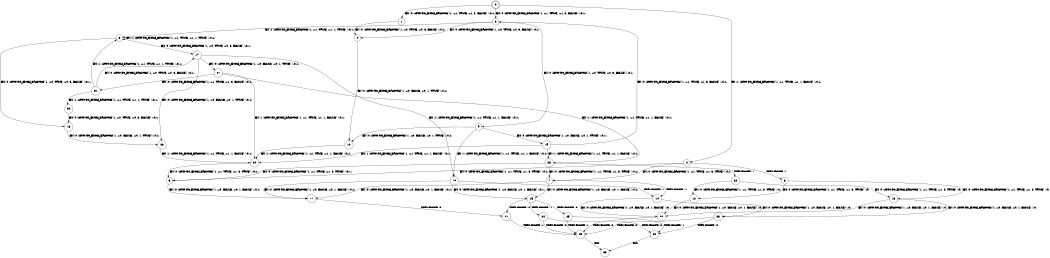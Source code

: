 digraph BCG {
size = "7, 10.5";
center = TRUE;
node [shape = circle];
0 [peripheries = 2];
0 -> 1 [label = "EX !0 !ATOMIC_EXCH_BRANCH (1, +1, TRUE, +1, 3, FALSE) !:0:1:"];
0 -> 2 [label = "EX !1 !ATOMIC_EXCH_BRANCH (1, +1, TRUE, +1, 1, FALSE) !:0:1:"];
0 -> 3 [label = "EX !0 !ATOMIC_EXCH_BRANCH (1, +1, TRUE, +1, 3, FALSE) !:0:1:"];
1 -> 4 [label = "EX !0 !ATOMIC_EXCH_BRANCH (1, +0, TRUE, +0, 3, FALSE) !:0:1:"];
2 -> 5 [label = "EX !0 !ATOMIC_EXCH_BRANCH (1, +1, TRUE, +1, 3, TRUE) !:0:1:"];
2 -> 6 [label = "TERMINATE !1"];
2 -> 7 [label = "EX !0 !ATOMIC_EXCH_BRANCH (1, +1, TRUE, +1, 3, TRUE) !:0:1:"];
3 -> 4 [label = "EX !0 !ATOMIC_EXCH_BRANCH (1, +0, TRUE, +0, 3, FALSE) !:0:1:"];
3 -> 8 [label = "EX !1 !ATOMIC_EXCH_BRANCH (1, +1, TRUE, +1, 1, TRUE) !:0:1:"];
3 -> 9 [label = "EX !0 !ATOMIC_EXCH_BRANCH (1, +0, TRUE, +0, 3, FALSE) !:0:1:"];
4 -> 10 [label = "EX !0 !ATOMIC_EXCH_BRANCH (1, +0, FALSE, +0, 1, TRUE) !:0:1:"];
5 -> 11 [label = "EX !0 !ATOMIC_EXCH_BRANCH (1, +0, FALSE, +0, 1, FALSE) !:0:1:"];
6 -> 12 [label = "EX !0 !ATOMIC_EXCH_BRANCH (1, +1, TRUE, +1, 3, TRUE) !:0:"];
6 -> 13 [label = "EX !0 !ATOMIC_EXCH_BRANCH (1, +1, TRUE, +1, 3, TRUE) !:0:"];
7 -> 11 [label = "EX !0 !ATOMIC_EXCH_BRANCH (1, +0, FALSE, +0, 1, FALSE) !:0:1:"];
7 -> 14 [label = "TERMINATE !1"];
7 -> 15 [label = "EX !0 !ATOMIC_EXCH_BRANCH (1, +0, FALSE, +0, 1, FALSE) !:0:1:"];
8 -> 16 [label = "EX !0 !ATOMIC_EXCH_BRANCH (1, +0, TRUE, +0, 3, FALSE) !:0:1:"];
8 -> 8 [label = "EX !1 !ATOMIC_EXCH_BRANCH (1, +1, TRUE, +1, 1, TRUE) !:0:1:"];
8 -> 17 [label = "EX !0 !ATOMIC_EXCH_BRANCH (1, +0, TRUE, +0, 3, FALSE) !:0:1:"];
9 -> 10 [label = "EX !0 !ATOMIC_EXCH_BRANCH (1, +0, FALSE, +0, 1, TRUE) !:0:1:"];
9 -> 18 [label = "EX !1 !ATOMIC_EXCH_BRANCH (1, +1, TRUE, +1, 1, FALSE) !:0:1:"];
9 -> 19 [label = "EX !0 !ATOMIC_EXCH_BRANCH (1, +0, FALSE, +0, 1, TRUE) !:0:1:"];
10 -> 20 [label = "EX !1 !ATOMIC_EXCH_BRANCH (1, +1, TRUE, +1, 1, FALSE) !:0:1:"];
11 -> 21 [label = "TERMINATE !0"];
12 -> 22 [label = "EX !0 !ATOMIC_EXCH_BRANCH (1, +0, FALSE, +0, 1, FALSE) !:0:"];
13 -> 22 [label = "EX !0 !ATOMIC_EXCH_BRANCH (1, +0, FALSE, +0, 1, FALSE) !:0:"];
13 -> 23 [label = "EX !0 !ATOMIC_EXCH_BRANCH (1, +0, FALSE, +0, 1, FALSE) !:0:"];
14 -> 22 [label = "EX !0 !ATOMIC_EXCH_BRANCH (1, +0, FALSE, +0, 1, FALSE) !:0:"];
14 -> 23 [label = "EX !0 !ATOMIC_EXCH_BRANCH (1, +0, FALSE, +0, 1, FALSE) !:0:"];
15 -> 21 [label = "TERMINATE !0"];
15 -> 24 [label = "TERMINATE !1"];
15 -> 25 [label = "TERMINATE !0"];
16 -> 26 [label = "EX !0 !ATOMIC_EXCH_BRANCH (1, +0, FALSE, +0, 1, TRUE) !:0:1:"];
17 -> 26 [label = "EX !0 !ATOMIC_EXCH_BRANCH (1, +0, FALSE, +0, 1, TRUE) !:0:1:"];
17 -> 18 [label = "EX !1 !ATOMIC_EXCH_BRANCH (1, +1, TRUE, +1, 1, FALSE) !:0:1:"];
17 -> 27 [label = "EX !0 !ATOMIC_EXCH_BRANCH (1, +0, FALSE, +0, 1, TRUE) !:0:1:"];
18 -> 11 [label = "EX !0 !ATOMIC_EXCH_BRANCH (1, +0, FALSE, +0, 1, FALSE) !:0:1:"];
18 -> 14 [label = "TERMINATE !1"];
18 -> 15 [label = "EX !0 !ATOMIC_EXCH_BRANCH (1, +0, FALSE, +0, 1, FALSE) !:0:1:"];
19 -> 20 [label = "EX !1 !ATOMIC_EXCH_BRANCH (1, +1, TRUE, +1, 1, FALSE) !:0:1:"];
19 -> 28 [label = "EX !1 !ATOMIC_EXCH_BRANCH (1, +1, TRUE, +1, 1, FALSE) !:0:1:"];
19 -> 3 [label = "EX !0 !ATOMIC_EXCH_BRANCH (1, +1, TRUE, +1, 3, FALSE) !:0:1:"];
20 -> 5 [label = "EX !0 !ATOMIC_EXCH_BRANCH (1, +1, TRUE, +1, 3, TRUE) !:0:1:"];
21 -> 29 [label = "TERMINATE !1"];
22 -> 29 [label = "TERMINATE !0"];
23 -> 29 [label = "TERMINATE !0"];
23 -> 30 [label = "TERMINATE !0"];
24 -> 29 [label = "TERMINATE !0"];
24 -> 30 [label = "TERMINATE !0"];
25 -> 29 [label = "TERMINATE !1"];
25 -> 30 [label = "TERMINATE !1"];
26 -> 20 [label = "EX !1 !ATOMIC_EXCH_BRANCH (1, +1, TRUE, +1, 1, FALSE) !:0:1:"];
27 -> 20 [label = "EX !1 !ATOMIC_EXCH_BRANCH (1, +1, TRUE, +1, 1, FALSE) !:0:1:"];
27 -> 28 [label = "EX !1 !ATOMIC_EXCH_BRANCH (1, +1, TRUE, +1, 1, FALSE) !:0:1:"];
27 -> 31 [label = "EX !0 !ATOMIC_EXCH_BRANCH (1, +1, TRUE, +1, 3, FALSE) !:0:1:"];
28 -> 5 [label = "EX !0 !ATOMIC_EXCH_BRANCH (1, +1, TRUE, +1, 3, TRUE) !:0:1:"];
28 -> 32 [label = "TERMINATE !1"];
28 -> 7 [label = "EX !0 !ATOMIC_EXCH_BRANCH (1, +1, TRUE, +1, 3, TRUE) !:0:1:"];
29 -> 33 [label = "exit"];
30 -> 33 [label = "exit"];
31 -> 34 [label = "EX !1 !ATOMIC_EXCH_BRANCH (1, +1, TRUE, +1, 1, TRUE) !:0:1:"];
31 -> 8 [label = "EX !1 !ATOMIC_EXCH_BRANCH (1, +1, TRUE, +1, 1, TRUE) !:0:1:"];
31 -> 17 [label = "EX !0 !ATOMIC_EXCH_BRANCH (1, +0, TRUE, +0, 3, FALSE) !:0:1:"];
32 -> 12 [label = "EX !0 !ATOMIC_EXCH_BRANCH (1, +1, TRUE, +1, 3, TRUE) !:0:"];
32 -> 13 [label = "EX !0 !ATOMIC_EXCH_BRANCH (1, +1, TRUE, +1, 3, TRUE) !:0:"];
34 -> 16 [label = "EX !0 !ATOMIC_EXCH_BRANCH (1, +0, TRUE, +0, 3, FALSE) !:0:1:"];
}
